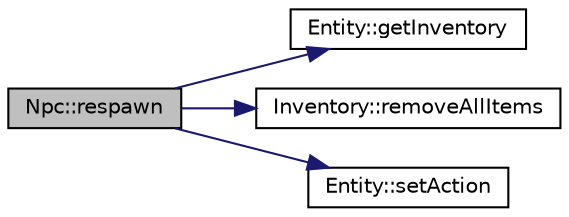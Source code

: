 digraph "Npc::respawn"
{
 // LATEX_PDF_SIZE
  edge [fontname="Helvetica",fontsize="10",labelfontname="Helvetica",labelfontsize="10"];
  node [fontname="Helvetica",fontsize="10",shape=record];
  rankdir="LR";
  Node1 [label="Npc::respawn",height=0.2,width=0.4,color="black", fillcolor="grey75", style="filled", fontcolor="black",tooltip="Respawn the NPC."];
  Node1 -> Node2 [color="midnightblue",fontsize="10",style="solid",fontname="Helvetica"];
  Node2 [label="Entity::getInventory",height=0.2,width=0.4,color="black", fillcolor="white", style="filled",URL="$classEntity.html#a1f1ef1b13908ffef9f2c4f2f455fdb71",tooltip="Get the Inventory object of this entity."];
  Node1 -> Node3 [color="midnightblue",fontsize="10",style="solid",fontname="Helvetica"];
  Node3 [label="Inventory::removeAllItems",height=0.2,width=0.4,color="black", fillcolor="white", style="filled",URL="$classInventory.html#ab345a4b9ae0d858749ae7e2b3c470fd9",tooltip="Removes all items from the inventory."];
  Node1 -> Node4 [color="midnightblue",fontsize="10",style="solid",fontname="Helvetica"];
  Node4 [label="Entity::setAction",height=0.2,width=0.4,color="black", fillcolor="white", style="filled",URL="$classEntity.html#ae00ca26a951f822510d3d93e4c42dce3",tooltip="Set the current action to parameter action."];
}
